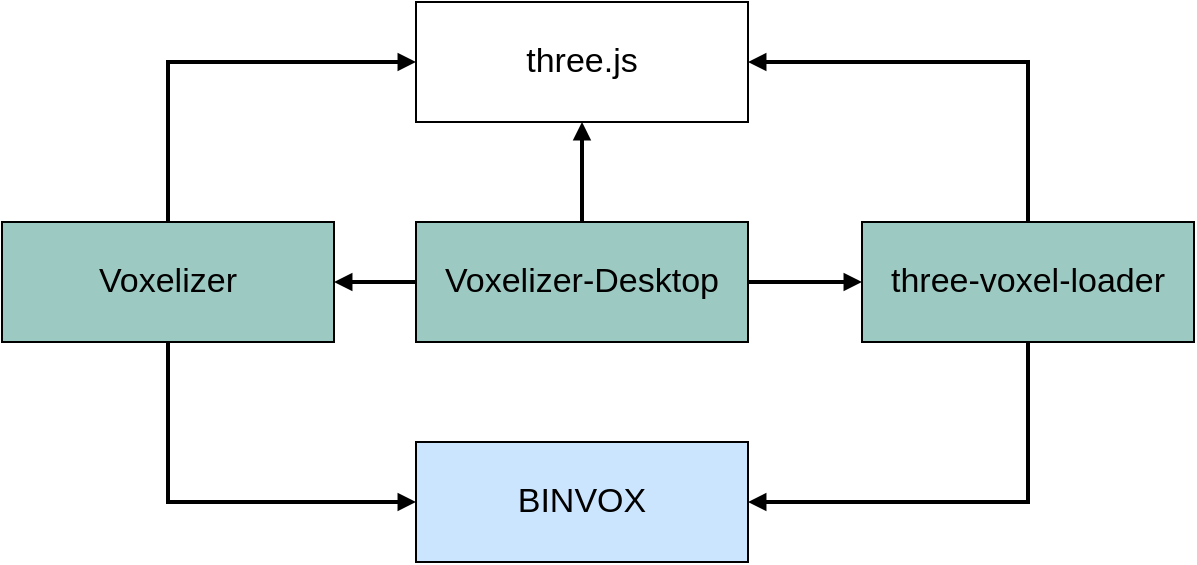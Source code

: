 <mxfile version="13.0.3" type="device"><diagram id="C5RBs43oDa-KdzZeNtuy" name="Page-1"><mxGraphModel dx="946" dy="646" grid="1" gridSize="10" guides="1" tooltips="1" connect="1" arrows="1" fold="1" page="1" pageScale="1" pageWidth="827" pageHeight="1169" math="0" shadow="0"><root><mxCell id="WIyWlLk6GJQsqaUBKTNV-0"/><mxCell id="WIyWlLk6GJQsqaUBKTNV-1" parent="WIyWlLk6GJQsqaUBKTNV-0"/><mxCell id="13bLHGYaRqZxu7LoRVFE-5" style="edgeStyle=orthogonalEdgeStyle;rounded=0;orthogonalLoop=1;jettySize=auto;html=1;exitX=0.5;exitY=0;exitDx=0;exitDy=0;entryX=0;entryY=0.5;entryDx=0;entryDy=0;startSize=4;endArrow=block;endFill=1;endSize=4;strokeWidth=2;" parent="WIyWlLk6GJQsqaUBKTNV-1" source="SnQLZqx5zaYe1FlV4cbT-0" target="13bLHGYaRqZxu7LoRVFE-2" edge="1"><mxGeometry relative="1" as="geometry"/></mxCell><mxCell id="13bLHGYaRqZxu7LoRVFE-7" style="edgeStyle=orthogonalEdgeStyle;rounded=0;orthogonalLoop=1;jettySize=auto;html=1;exitX=0.5;exitY=1;exitDx=0;exitDy=0;entryX=0;entryY=0.5;entryDx=0;entryDy=0;startSize=4;endArrow=block;endFill=1;endSize=4;strokeWidth=2;" parent="WIyWlLk6GJQsqaUBKTNV-1" source="SnQLZqx5zaYe1FlV4cbT-0" target="13bLHGYaRqZxu7LoRVFE-6" edge="1"><mxGeometry relative="1" as="geometry"/></mxCell><mxCell id="SnQLZqx5zaYe1FlV4cbT-0" value="&lt;font style=&quot;font-size: 17px&quot;&gt;Voxelizer&lt;/font&gt;" style="rounded=0;whiteSpace=wrap;html=1;strokeWidth=1;fillColor=#9cc9c1;" parent="WIyWlLk6GJQsqaUBKTNV-1" vertex="1"><mxGeometry x="100" y="500" width="166" height="60" as="geometry"/></mxCell><mxCell id="SnQLZqx5zaYe1FlV4cbT-15" style="edgeStyle=orthogonalEdgeStyle;rounded=0;orthogonalLoop=1;jettySize=auto;html=1;exitX=0;exitY=0.5;exitDx=0;exitDy=0;entryX=1;entryY=0.5;entryDx=0;entryDy=0;strokeWidth=2;endArrow=block;endFill=1;startSize=4;endSize=4;" parent="WIyWlLk6GJQsqaUBKTNV-1" source="SnQLZqx5zaYe1FlV4cbT-9" target="SnQLZqx5zaYe1FlV4cbT-0" edge="1"><mxGeometry relative="1" as="geometry"/></mxCell><mxCell id="13bLHGYaRqZxu7LoRVFE-0" style="edgeStyle=orthogonalEdgeStyle;rounded=0;orthogonalLoop=1;jettySize=auto;html=1;exitX=1;exitY=0.5;exitDx=0;exitDy=0;entryX=0;entryY=0.5;entryDx=0;entryDy=0;strokeWidth=2;endFill=1;endArrow=block;endSize=4;startSize=4;" parent="WIyWlLk6GJQsqaUBKTNV-1" source="SnQLZqx5zaYe1FlV4cbT-9" target="SnQLZqx5zaYe1FlV4cbT-12" edge="1"><mxGeometry relative="1" as="geometry"/></mxCell><mxCell id="13bLHGYaRqZxu7LoRVFE-4" style="edgeStyle=orthogonalEdgeStyle;rounded=0;orthogonalLoop=1;jettySize=auto;html=1;exitX=0.5;exitY=0;exitDx=0;exitDy=0;entryX=0.5;entryY=1;entryDx=0;entryDy=0;startSize=4;endArrow=block;endFill=1;endSize=4;strokeWidth=2;" parent="WIyWlLk6GJQsqaUBKTNV-1" source="SnQLZqx5zaYe1FlV4cbT-9" target="13bLHGYaRqZxu7LoRVFE-2" edge="1"><mxGeometry relative="1" as="geometry"/></mxCell><mxCell id="SnQLZqx5zaYe1FlV4cbT-9" value="&lt;font style=&quot;font-size: 17px&quot;&gt;Voxelizer-Desktop&lt;/font&gt;" style="rounded=0;whiteSpace=wrap;html=1;strokeWidth=1;fillColor=#9cc9c1;" parent="WIyWlLk6GJQsqaUBKTNV-1" vertex="1"><mxGeometry x="307" y="500" width="166" height="60" as="geometry"/></mxCell><mxCell id="13bLHGYaRqZxu7LoRVFE-3" style="edgeStyle=orthogonalEdgeStyle;rounded=0;orthogonalLoop=1;jettySize=auto;html=1;exitX=0.5;exitY=0;exitDx=0;exitDy=0;strokeWidth=2;endFill=1;endArrow=block;endSize=4;startSize=4;entryX=1;entryY=0.5;entryDx=0;entryDy=0;" parent="WIyWlLk6GJQsqaUBKTNV-1" source="SnQLZqx5zaYe1FlV4cbT-12" target="13bLHGYaRqZxu7LoRVFE-2" edge="1"><mxGeometry relative="1" as="geometry"/></mxCell><mxCell id="13bLHGYaRqZxu7LoRVFE-8" style="edgeStyle=orthogonalEdgeStyle;rounded=0;orthogonalLoop=1;jettySize=auto;html=1;exitX=0.5;exitY=1;exitDx=0;exitDy=0;entryX=1;entryY=0.5;entryDx=0;entryDy=0;startSize=4;endArrow=block;endFill=1;endSize=4;strokeWidth=2;" parent="WIyWlLk6GJQsqaUBKTNV-1" source="SnQLZqx5zaYe1FlV4cbT-12" target="13bLHGYaRqZxu7LoRVFE-6" edge="1"><mxGeometry relative="1" as="geometry"/></mxCell><mxCell id="SnQLZqx5zaYe1FlV4cbT-12" value="&lt;font style=&quot;font-size: 17px&quot;&gt;three-voxel-loader&lt;/font&gt;" style="rounded=0;whiteSpace=wrap;html=1;strokeWidth=1;fillColor=#9cc9c1;" parent="WIyWlLk6GJQsqaUBKTNV-1" vertex="1"><mxGeometry x="530" y="500" width="166" height="60" as="geometry"/></mxCell><mxCell id="13bLHGYaRqZxu7LoRVFE-2" value="&lt;span style=&quot;font-size: 17px&quot;&gt;three.js&lt;/span&gt;" style="rounded=0;whiteSpace=wrap;html=1;strokeWidth=1;" parent="WIyWlLk6GJQsqaUBKTNV-1" vertex="1"><mxGeometry x="307" y="390" width="166" height="60" as="geometry"/></mxCell><mxCell id="13bLHGYaRqZxu7LoRVFE-6" value="&lt;font style=&quot;font-size: 17px&quot;&gt;BINVOX&lt;/font&gt;" style="rounded=0;whiteSpace=wrap;html=1;strokeWidth=1;fillColor=#CCE5FF;" parent="WIyWlLk6GJQsqaUBKTNV-1" vertex="1"><mxGeometry x="307" y="610" width="166" height="60" as="geometry"/></mxCell></root></mxGraphModel></diagram></mxfile>